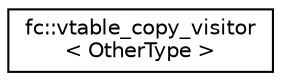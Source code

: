 digraph "Graphical Class Hierarchy"
{
  edge [fontname="Helvetica",fontsize="10",labelfontname="Helvetica",labelfontsize="10"];
  node [fontname="Helvetica",fontsize="10",shape=record];
  rankdir="LR";
  Node0 [label="fc::vtable_copy_visitor\l\< OtherType \>",height=0.2,width=0.4,color="black", fillcolor="white", style="filled",URL="$structfc_1_1vtable__copy__visitor.html"];
}
